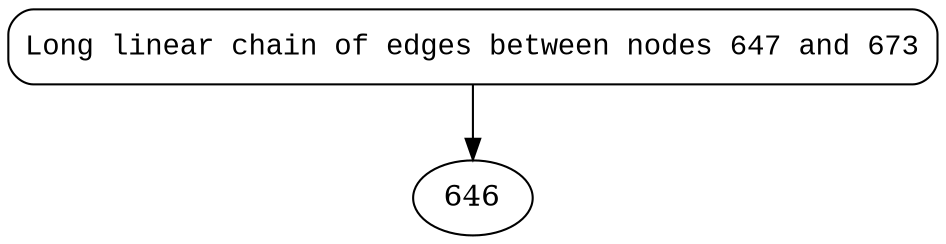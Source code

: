 digraph block527 {
647 [style="filled,bold" penwidth="1" fillcolor="white" fontname="Courier New" shape="Mrecord" label="Long linear chain of edges between nodes 647 and 673"]
647 -> 646[label=""]
}